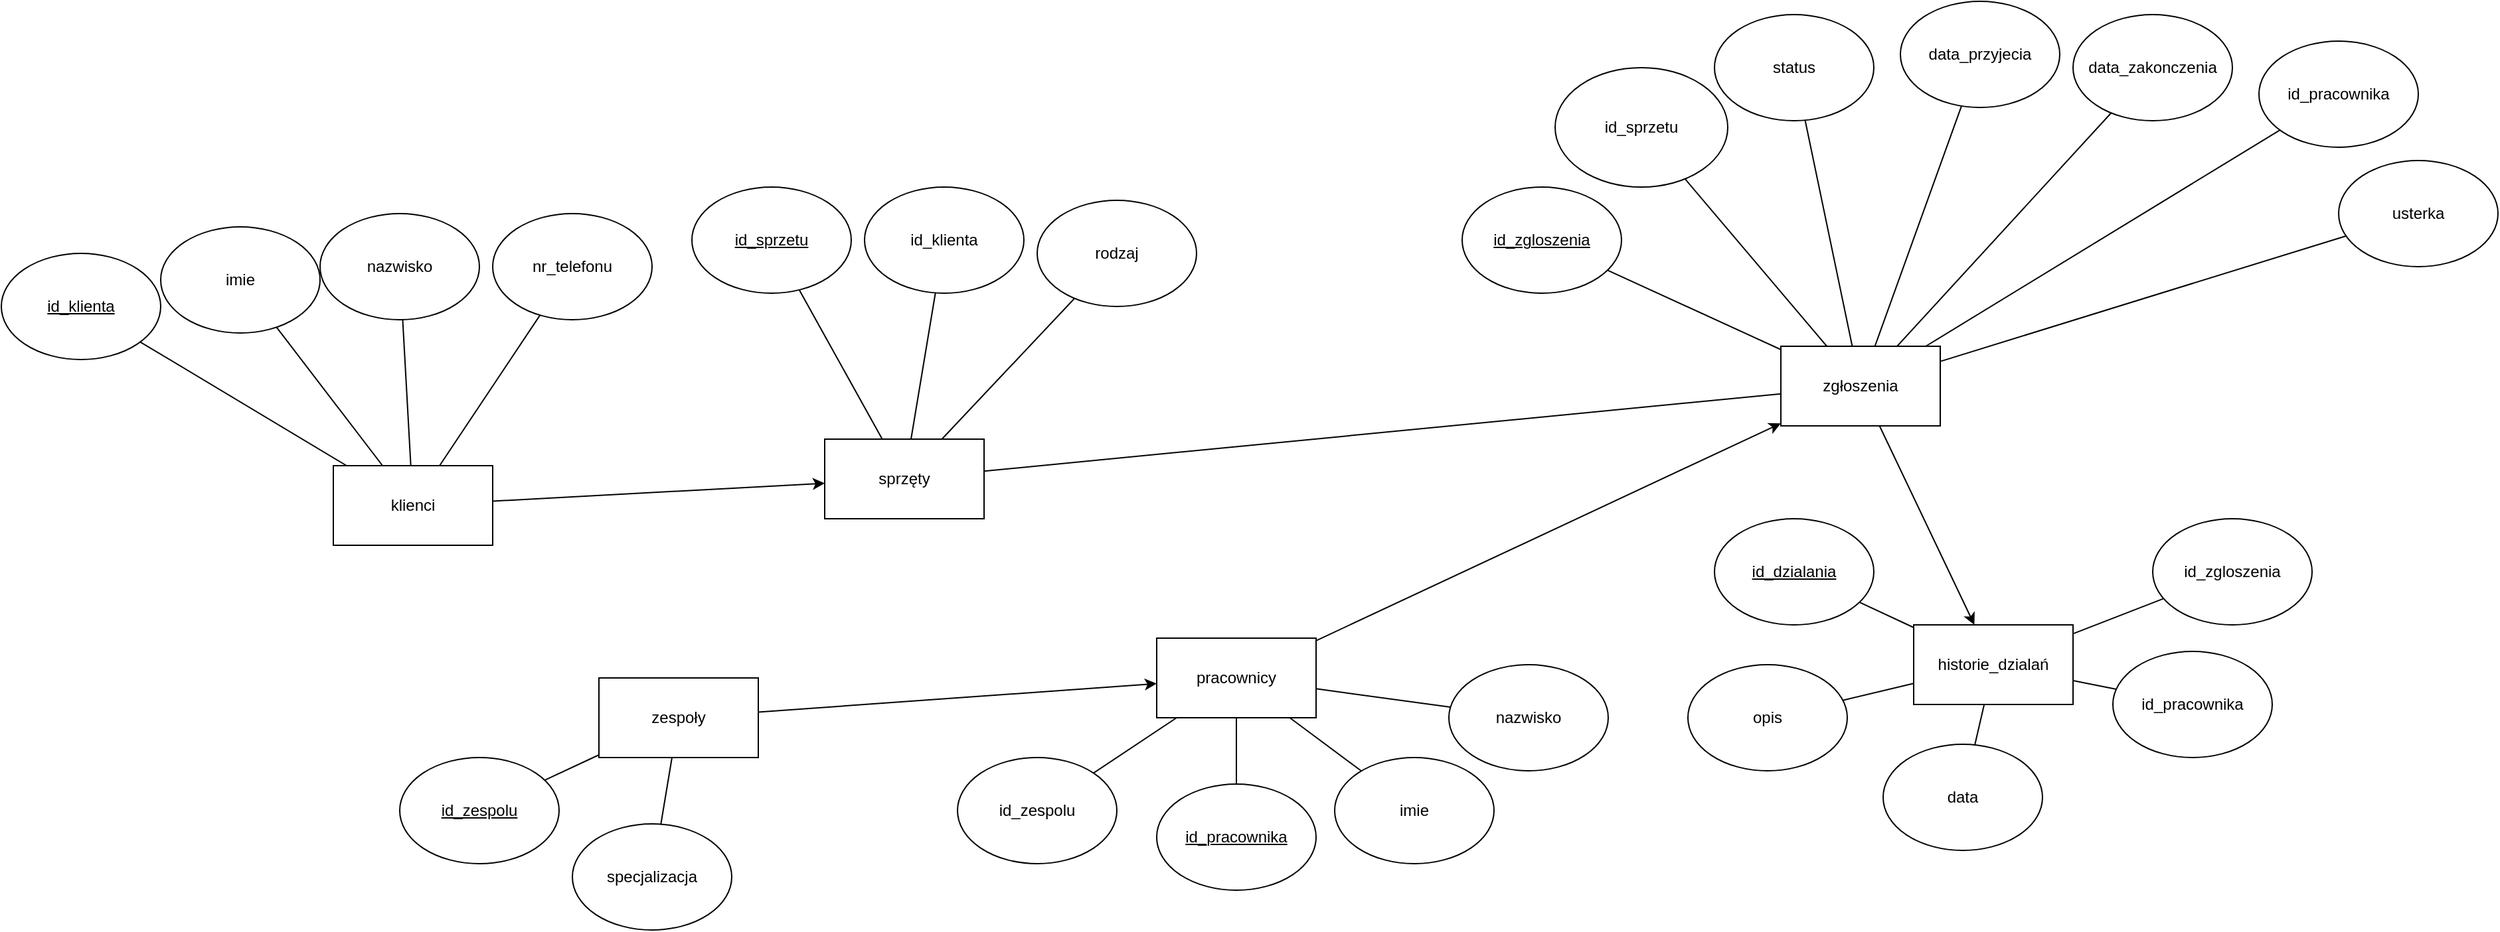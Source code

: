 <mxfile version="26.2.14">
  <diagram name="Strona-1" id="Sh53Vhv4cMuN3P-42DkZ">
    <mxGraphModel dx="2463" dy="2034" grid="1" gridSize="10" guides="1" tooltips="1" connect="1" arrows="1" fold="1" page="1" pageScale="1" pageWidth="827" pageHeight="1169" math="0" shadow="0">
      <root>
        <mxCell id="0" />
        <mxCell id="1" parent="0" />
        <mxCell id="1EY9Eye4unfq5RmKy7Yo-1" value="klienci" style="rounded=0;whiteSpace=wrap;html=1;" vertex="1" parent="1">
          <mxGeometry x="-340" y="10" width="120" height="60" as="geometry" />
        </mxCell>
        <mxCell id="1EY9Eye4unfq5RmKy7Yo-2" value="&lt;u&gt;id_klienta&lt;/u&gt;" style="ellipse;whiteSpace=wrap;html=1;" vertex="1" parent="1">
          <mxGeometry x="-590" y="-150" width="120" height="80" as="geometry" />
        </mxCell>
        <mxCell id="1EY9Eye4unfq5RmKy7Yo-3" value="imie" style="ellipse;whiteSpace=wrap;html=1;" vertex="1" parent="1">
          <mxGeometry x="-470" y="-170" width="120" height="80" as="geometry" />
        </mxCell>
        <mxCell id="1EY9Eye4unfq5RmKy7Yo-4" value="nazwisko" style="ellipse;whiteSpace=wrap;html=1;" vertex="1" parent="1">
          <mxGeometry x="-350" y="-180" width="120" height="80" as="geometry" />
        </mxCell>
        <mxCell id="1EY9Eye4unfq5RmKy7Yo-5" value="nr_telefonu" style="ellipse;whiteSpace=wrap;html=1;" vertex="1" parent="1">
          <mxGeometry x="-220" y="-180" width="120" height="80" as="geometry" />
        </mxCell>
        <mxCell id="1EY9Eye4unfq5RmKy7Yo-6" value="" style="endArrow=none;html=1;rounded=0;" edge="1" parent="1" source="1EY9Eye4unfq5RmKy7Yo-1" target="1EY9Eye4unfq5RmKy7Yo-5">
          <mxGeometry width="50" height="50" relative="1" as="geometry">
            <mxPoint x="390" y="450" as="sourcePoint" />
            <mxPoint x="440" y="400" as="targetPoint" />
          </mxGeometry>
        </mxCell>
        <mxCell id="1EY9Eye4unfq5RmKy7Yo-7" value="" style="endArrow=none;html=1;rounded=0;" edge="1" parent="1" source="1EY9Eye4unfq5RmKy7Yo-2" target="1EY9Eye4unfq5RmKy7Yo-1">
          <mxGeometry width="50" height="50" relative="1" as="geometry">
            <mxPoint x="30" y="170" as="sourcePoint" />
            <mxPoint x="80" y="120" as="targetPoint" />
          </mxGeometry>
        </mxCell>
        <mxCell id="1EY9Eye4unfq5RmKy7Yo-8" value="" style="endArrow=none;html=1;rounded=0;" edge="1" parent="1" source="1EY9Eye4unfq5RmKy7Yo-3" target="1EY9Eye4unfq5RmKy7Yo-1">
          <mxGeometry width="50" height="50" relative="1" as="geometry">
            <mxPoint x="170" y="280" as="sourcePoint" />
            <mxPoint x="220" y="230" as="targetPoint" />
          </mxGeometry>
        </mxCell>
        <mxCell id="1EY9Eye4unfq5RmKy7Yo-9" value="" style="endArrow=none;html=1;rounded=0;" edge="1" parent="1" source="1EY9Eye4unfq5RmKy7Yo-1" target="1EY9Eye4unfq5RmKy7Yo-4">
          <mxGeometry width="50" height="50" relative="1" as="geometry">
            <mxPoint x="270" y="270" as="sourcePoint" />
            <mxPoint x="320" y="220" as="targetPoint" />
          </mxGeometry>
        </mxCell>
        <mxCell id="1EY9Eye4unfq5RmKy7Yo-10" value="zgłoszenia" style="rounded=0;whiteSpace=wrap;html=1;" vertex="1" parent="1">
          <mxGeometry x="750" y="-80" width="120" height="60" as="geometry" />
        </mxCell>
        <mxCell id="1EY9Eye4unfq5RmKy7Yo-11" value="&lt;u&gt;id_zgloszenia&lt;/u&gt;" style="ellipse;whiteSpace=wrap;html=1;" vertex="1" parent="1">
          <mxGeometry x="510" y="-200" width="120" height="80" as="geometry" />
        </mxCell>
        <mxCell id="1EY9Eye4unfq5RmKy7Yo-12" value="id_sprzetu" style="ellipse;whiteSpace=wrap;html=1;" vertex="1" parent="1">
          <mxGeometry x="580" y="-290" width="130" height="90" as="geometry" />
        </mxCell>
        <mxCell id="1EY9Eye4unfq5RmKy7Yo-13" value="" style="endArrow=none;html=1;rounded=0;" edge="1" parent="1" source="1EY9Eye4unfq5RmKy7Yo-10" target="1EY9Eye4unfq5RmKy7Yo-11">
          <mxGeometry width="50" height="50" relative="1" as="geometry">
            <mxPoint x="390" y="450" as="sourcePoint" />
            <mxPoint x="440" y="400" as="targetPoint" />
          </mxGeometry>
        </mxCell>
        <mxCell id="1EY9Eye4unfq5RmKy7Yo-14" value="" style="endArrow=none;html=1;rounded=0;" edge="1" parent="1" source="1EY9Eye4unfq5RmKy7Yo-12" target="1EY9Eye4unfq5RmKy7Yo-10">
          <mxGeometry width="50" height="50" relative="1" as="geometry">
            <mxPoint x="240" y="420" as="sourcePoint" />
            <mxPoint x="290" y="370" as="targetPoint" />
          </mxGeometry>
        </mxCell>
        <mxCell id="1EY9Eye4unfq5RmKy7Yo-18" value="status" style="ellipse;whiteSpace=wrap;html=1;" vertex="1" parent="1">
          <mxGeometry x="700" y="-330" width="120" height="80" as="geometry" />
        </mxCell>
        <mxCell id="1EY9Eye4unfq5RmKy7Yo-19" value="" style="endArrow=none;html=1;rounded=0;" edge="1" parent="1" source="1EY9Eye4unfq5RmKy7Yo-10" target="1EY9Eye4unfq5RmKy7Yo-18">
          <mxGeometry width="50" height="50" relative="1" as="geometry">
            <mxPoint x="610" y="270" as="sourcePoint" />
            <mxPoint x="660" y="220" as="targetPoint" />
          </mxGeometry>
        </mxCell>
        <mxCell id="1EY9Eye4unfq5RmKy7Yo-20" value="pracownicy" style="rounded=0;whiteSpace=wrap;html=1;" vertex="1" parent="1">
          <mxGeometry x="280" y="140" width="120" height="60" as="geometry" />
        </mxCell>
        <mxCell id="1EY9Eye4unfq5RmKy7Yo-21" value="&lt;u&gt;id_pracownika&lt;/u&gt;" style="ellipse;whiteSpace=wrap;html=1;" vertex="1" parent="1">
          <mxGeometry x="280" y="250" width="120" height="80" as="geometry" />
        </mxCell>
        <mxCell id="1EY9Eye4unfq5RmKy7Yo-22" value="imie" style="ellipse;whiteSpace=wrap;html=1;" vertex="1" parent="1">
          <mxGeometry x="414" y="230" width="120" height="80" as="geometry" />
        </mxCell>
        <mxCell id="1EY9Eye4unfq5RmKy7Yo-23" value="nazwisko" style="ellipse;whiteSpace=wrap;html=1;" vertex="1" parent="1">
          <mxGeometry x="500" y="160" width="120" height="80" as="geometry" />
        </mxCell>
        <mxCell id="1EY9Eye4unfq5RmKy7Yo-24" value="" style="endArrow=none;html=1;rounded=0;" edge="1" parent="1" source="1EY9Eye4unfq5RmKy7Yo-21" target="1EY9Eye4unfq5RmKy7Yo-20">
          <mxGeometry width="50" height="50" relative="1" as="geometry">
            <mxPoint x="100" y="460" as="sourcePoint" />
            <mxPoint x="150" y="410" as="targetPoint" />
          </mxGeometry>
        </mxCell>
        <mxCell id="1EY9Eye4unfq5RmKy7Yo-25" value="" style="endArrow=none;html=1;rounded=0;" edge="1" parent="1" source="1EY9Eye4unfq5RmKy7Yo-22" target="1EY9Eye4unfq5RmKy7Yo-20">
          <mxGeometry width="50" height="50" relative="1" as="geometry">
            <mxPoint x="100" y="440" as="sourcePoint" />
            <mxPoint x="150" y="390" as="targetPoint" />
          </mxGeometry>
        </mxCell>
        <mxCell id="1EY9Eye4unfq5RmKy7Yo-26" value="" style="endArrow=none;html=1;rounded=0;" edge="1" parent="1" source="1EY9Eye4unfq5RmKy7Yo-20" target="1EY9Eye4unfq5RmKy7Yo-23">
          <mxGeometry width="50" height="50" relative="1" as="geometry">
            <mxPoint x="410" y="410" as="sourcePoint" />
            <mxPoint x="460" y="360" as="targetPoint" />
          </mxGeometry>
        </mxCell>
        <mxCell id="1EY9Eye4unfq5RmKy7Yo-27" value="data_przyjecia" style="ellipse;whiteSpace=wrap;html=1;" vertex="1" parent="1">
          <mxGeometry x="840" y="-340" width="120" height="80" as="geometry" />
        </mxCell>
        <mxCell id="1EY9Eye4unfq5RmKy7Yo-28" value="data_zakonczenia" style="ellipse;whiteSpace=wrap;html=1;" vertex="1" parent="1">
          <mxGeometry x="970" y="-330" width="120" height="80" as="geometry" />
        </mxCell>
        <mxCell id="1EY9Eye4unfq5RmKy7Yo-29" value="" style="endArrow=none;html=1;rounded=0;" edge="1" parent="1" source="1EY9Eye4unfq5RmKy7Yo-10" target="1EY9Eye4unfq5RmKy7Yo-27">
          <mxGeometry width="50" height="50" relative="1" as="geometry">
            <mxPoint x="630" y="260" as="sourcePoint" />
            <mxPoint x="680" y="210" as="targetPoint" />
          </mxGeometry>
        </mxCell>
        <mxCell id="1EY9Eye4unfq5RmKy7Yo-30" value="" style="endArrow=none;html=1;rounded=0;" edge="1" parent="1" source="1EY9Eye4unfq5RmKy7Yo-28" target="1EY9Eye4unfq5RmKy7Yo-10">
          <mxGeometry width="50" height="50" relative="1" as="geometry">
            <mxPoint x="590" y="270" as="sourcePoint" />
            <mxPoint x="640" y="220" as="targetPoint" />
          </mxGeometry>
        </mxCell>
        <mxCell id="1EY9Eye4unfq5RmKy7Yo-31" value="id_pracownika" style="ellipse;whiteSpace=wrap;html=1;" vertex="1" parent="1">
          <mxGeometry x="1110" y="-310" width="120" height="80" as="geometry" />
        </mxCell>
        <mxCell id="1EY9Eye4unfq5RmKy7Yo-32" value="" style="endArrow=none;html=1;rounded=0;" edge="1" parent="1" source="1EY9Eye4unfq5RmKy7Yo-10" target="1EY9Eye4unfq5RmKy7Yo-31">
          <mxGeometry width="50" height="50" relative="1" as="geometry">
            <mxPoint x="650" y="140.004" as="sourcePoint" />
            <mxPoint x="885.76" y="27.64" as="targetPoint" />
            <Array as="points" />
          </mxGeometry>
        </mxCell>
        <mxCell id="1EY9Eye4unfq5RmKy7Yo-33" value="sprzęty" style="rounded=0;whiteSpace=wrap;html=1;" vertex="1" parent="1">
          <mxGeometry x="30" y="-10" width="120" height="60" as="geometry" />
        </mxCell>
        <mxCell id="1EY9Eye4unfq5RmKy7Yo-34" value="id_klienta" style="ellipse;whiteSpace=wrap;html=1;" vertex="1" parent="1">
          <mxGeometry x="60" y="-200" width="120" height="80" as="geometry" />
        </mxCell>
        <mxCell id="1EY9Eye4unfq5RmKy7Yo-35" value="" style="endArrow=none;html=1;rounded=0;" edge="1" parent="1" source="1EY9Eye4unfq5RmKy7Yo-34" target="1EY9Eye4unfq5RmKy7Yo-33">
          <mxGeometry width="50" height="50" relative="1" as="geometry">
            <mxPoint x="820" y="390" as="sourcePoint" />
            <mxPoint x="870" y="340" as="targetPoint" />
          </mxGeometry>
        </mxCell>
        <mxCell id="1EY9Eye4unfq5RmKy7Yo-36" value="" style="endArrow=none;html=1;rounded=0;" edge="1" parent="1" source="1EY9Eye4unfq5RmKy7Yo-37" target="1EY9Eye4unfq5RmKy7Yo-33">
          <mxGeometry width="50" height="50" relative="1" as="geometry">
            <mxPoint x="670" y="570" as="sourcePoint" />
            <mxPoint x="720" y="520" as="targetPoint" />
          </mxGeometry>
        </mxCell>
        <mxCell id="1EY9Eye4unfq5RmKy7Yo-37" value="rodzaj" style="ellipse;whiteSpace=wrap;html=1;" vertex="1" parent="1">
          <mxGeometry x="190" y="-190" width="120" height="80" as="geometry" />
        </mxCell>
        <mxCell id="1EY9Eye4unfq5RmKy7Yo-40" value="&lt;u&gt;id_sprzetu&lt;/u&gt;" style="ellipse;whiteSpace=wrap;html=1;" vertex="1" parent="1">
          <mxGeometry x="-70" y="-200" width="120" height="80" as="geometry" />
        </mxCell>
        <mxCell id="1EY9Eye4unfq5RmKy7Yo-41" value="" style="endArrow=none;html=1;rounded=0;" edge="1" parent="1" source="1EY9Eye4unfq5RmKy7Yo-33" target="1EY9Eye4unfq5RmKy7Yo-40">
          <mxGeometry width="50" height="50" relative="1" as="geometry">
            <mxPoint x="960" y="440" as="sourcePoint" />
            <mxPoint x="1010" y="390" as="targetPoint" />
          </mxGeometry>
        </mxCell>
        <mxCell id="1EY9Eye4unfq5RmKy7Yo-42" value="" style="endArrow=classic;html=1;rounded=0;" edge="1" parent="1" source="1EY9Eye4unfq5RmKy7Yo-1" target="1EY9Eye4unfq5RmKy7Yo-33">
          <mxGeometry width="50" height="50" relative="1" as="geometry">
            <mxPoint x="320" y="-140" as="sourcePoint" />
            <mxPoint x="370" y="-190" as="targetPoint" />
          </mxGeometry>
        </mxCell>
        <mxCell id="1EY9Eye4unfq5RmKy7Yo-44" value="usterka" style="ellipse;whiteSpace=wrap;html=1;" vertex="1" parent="1">
          <mxGeometry x="1170" y="-220" width="120" height="80" as="geometry" />
        </mxCell>
        <mxCell id="1EY9Eye4unfq5RmKy7Yo-47" value="" style="endArrow=none;html=1;rounded=0;" edge="1" parent="1" source="1EY9Eye4unfq5RmKy7Yo-10" target="1EY9Eye4unfq5RmKy7Yo-44">
          <mxGeometry width="50" height="50" relative="1" as="geometry">
            <mxPoint x="1376.1" y="-70" as="sourcePoint" />
            <mxPoint x="1560" y="-110" as="targetPoint" />
          </mxGeometry>
        </mxCell>
        <mxCell id="1EY9Eye4unfq5RmKy7Yo-48" value="historie_dzialań" style="rounded=0;whiteSpace=wrap;html=1;" vertex="1" parent="1">
          <mxGeometry x="850" y="130" width="120" height="60" as="geometry" />
        </mxCell>
        <mxCell id="1EY9Eye4unfq5RmKy7Yo-49" value="id_zgloszenia" style="ellipse;whiteSpace=wrap;html=1;" vertex="1" parent="1">
          <mxGeometry x="1030" y="50" width="120" height="80" as="geometry" />
        </mxCell>
        <mxCell id="1EY9Eye4unfq5RmKy7Yo-50" value="id_pracownika" style="ellipse;whiteSpace=wrap;html=1;" vertex="1" parent="1">
          <mxGeometry x="1000" y="150" width="120" height="80" as="geometry" />
        </mxCell>
        <mxCell id="1EY9Eye4unfq5RmKy7Yo-51" value="data" style="ellipse;whiteSpace=wrap;html=1;" vertex="1" parent="1">
          <mxGeometry x="827" y="220" width="120" height="80" as="geometry" />
        </mxCell>
        <mxCell id="1EY9Eye4unfq5RmKy7Yo-52" value="opis" style="ellipse;whiteSpace=wrap;html=1;" vertex="1" parent="1">
          <mxGeometry x="680" y="160" width="120" height="80" as="geometry" />
        </mxCell>
        <mxCell id="1EY9Eye4unfq5RmKy7Yo-53" value="" style="endArrow=none;html=1;rounded=0;" edge="1" parent="1" source="1EY9Eye4unfq5RmKy7Yo-52" target="1EY9Eye4unfq5RmKy7Yo-48">
          <mxGeometry width="50" height="50" relative="1" as="geometry">
            <mxPoint x="690" y="160" as="sourcePoint" />
            <mxPoint x="740" y="110" as="targetPoint" />
          </mxGeometry>
        </mxCell>
        <mxCell id="1EY9Eye4unfq5RmKy7Yo-54" value="" style="endArrow=none;html=1;rounded=0;" edge="1" parent="1" source="1EY9Eye4unfq5RmKy7Yo-51" target="1EY9Eye4unfq5RmKy7Yo-48">
          <mxGeometry width="50" height="50" relative="1" as="geometry">
            <mxPoint x="770" y="310" as="sourcePoint" />
            <mxPoint x="820" y="260" as="targetPoint" />
          </mxGeometry>
        </mxCell>
        <mxCell id="1EY9Eye4unfq5RmKy7Yo-55" value="" style="endArrow=none;html=1;rounded=0;" edge="1" parent="1" source="1EY9Eye4unfq5RmKy7Yo-48" target="1EY9Eye4unfq5RmKy7Yo-49">
          <mxGeometry width="50" height="50" relative="1" as="geometry">
            <mxPoint x="830" y="60" as="sourcePoint" />
            <mxPoint x="880" y="10" as="targetPoint" />
          </mxGeometry>
        </mxCell>
        <mxCell id="1EY9Eye4unfq5RmKy7Yo-56" value="" style="endArrow=none;html=1;rounded=0;" edge="1" parent="1" source="1EY9Eye4unfq5RmKy7Yo-48" target="1EY9Eye4unfq5RmKy7Yo-50">
          <mxGeometry width="50" height="50" relative="1" as="geometry">
            <mxPoint x="1080" y="290" as="sourcePoint" />
            <mxPoint x="1130" y="240" as="targetPoint" />
          </mxGeometry>
        </mxCell>
        <mxCell id="1EY9Eye4unfq5RmKy7Yo-57" value="" style="endArrow=classic;html=1;rounded=0;" edge="1" parent="1" source="1EY9Eye4unfq5RmKy7Yo-10" target="1EY9Eye4unfq5RmKy7Yo-48">
          <mxGeometry width="50" height="50" relative="1" as="geometry">
            <mxPoint x="800" y="80" as="sourcePoint" />
            <mxPoint x="850" y="30" as="targetPoint" />
          </mxGeometry>
        </mxCell>
        <mxCell id="1EY9Eye4unfq5RmKy7Yo-58" value="&lt;u&gt;id_dzialania&lt;/u&gt;" style="ellipse;whiteSpace=wrap;html=1;" vertex="1" parent="1">
          <mxGeometry x="700" y="50" width="120" height="80" as="geometry" />
        </mxCell>
        <mxCell id="1EY9Eye4unfq5RmKy7Yo-59" value="" style="endArrow=none;html=1;rounded=0;" edge="1" parent="1" source="1EY9Eye4unfq5RmKy7Yo-58" target="1EY9Eye4unfq5RmKy7Yo-48">
          <mxGeometry width="50" height="50" relative="1" as="geometry">
            <mxPoint x="810" y="400" as="sourcePoint" />
            <mxPoint x="860" y="350" as="targetPoint" />
          </mxGeometry>
        </mxCell>
        <mxCell id="1EY9Eye4unfq5RmKy7Yo-61" value="" style="endArrow=none;html=1;rounded=0;" edge="1" parent="1" source="1EY9Eye4unfq5RmKy7Yo-33" target="1EY9Eye4unfq5RmKy7Yo-10">
          <mxGeometry width="50" height="50" relative="1" as="geometry">
            <mxPoint x="360" y="-10" as="sourcePoint" />
            <mxPoint x="410" y="-60" as="targetPoint" />
          </mxGeometry>
        </mxCell>
        <mxCell id="1EY9Eye4unfq5RmKy7Yo-62" value="" style="endArrow=classic;html=1;rounded=0;" edge="1" parent="1" source="1EY9Eye4unfq5RmKy7Yo-20" target="1EY9Eye4unfq5RmKy7Yo-10">
          <mxGeometry width="50" height="50" relative="1" as="geometry">
            <mxPoint x="350" y="210" as="sourcePoint" />
            <mxPoint x="400" y="160" as="targetPoint" />
          </mxGeometry>
        </mxCell>
        <mxCell id="1EY9Eye4unfq5RmKy7Yo-63" value="zespoły" style="rounded=0;whiteSpace=wrap;html=1;" vertex="1" parent="1">
          <mxGeometry x="-140" y="170" width="120" height="60" as="geometry" />
        </mxCell>
        <mxCell id="1EY9Eye4unfq5RmKy7Yo-64" value="&lt;u&gt;id_zespolu&lt;/u&gt;" style="ellipse;whiteSpace=wrap;html=1;" vertex="1" parent="1">
          <mxGeometry x="-290" y="230" width="120" height="80" as="geometry" />
        </mxCell>
        <mxCell id="1EY9Eye4unfq5RmKy7Yo-65" value="" style="endArrow=none;html=1;rounded=0;" edge="1" parent="1" source="1EY9Eye4unfq5RmKy7Yo-64" target="1EY9Eye4unfq5RmKy7Yo-63">
          <mxGeometry width="50" height="50" relative="1" as="geometry">
            <mxPoint x="-260" y="270" as="sourcePoint" />
            <mxPoint x="-210" y="220" as="targetPoint" />
          </mxGeometry>
        </mxCell>
        <mxCell id="1EY9Eye4unfq5RmKy7Yo-66" value="specjalizacja" style="ellipse;whiteSpace=wrap;html=1;" vertex="1" parent="1">
          <mxGeometry x="-160" y="280" width="120" height="80" as="geometry" />
        </mxCell>
        <mxCell id="1EY9Eye4unfq5RmKy7Yo-67" value="" style="endArrow=none;html=1;rounded=0;" edge="1" parent="1" source="1EY9Eye4unfq5RmKy7Yo-66" target="1EY9Eye4unfq5RmKy7Yo-63">
          <mxGeometry width="50" height="50" relative="1" as="geometry">
            <mxPoint x="50" y="200" as="sourcePoint" />
            <mxPoint x="100" y="150" as="targetPoint" />
          </mxGeometry>
        </mxCell>
        <mxCell id="1EY9Eye4unfq5RmKy7Yo-68" value="" style="endArrow=classic;html=1;rounded=0;" edge="1" parent="1" source="1EY9Eye4unfq5RmKy7Yo-63" target="1EY9Eye4unfq5RmKy7Yo-20">
          <mxGeometry width="50" height="50" relative="1" as="geometry">
            <mxPoint x="60" y="210" as="sourcePoint" />
            <mxPoint x="110" y="160" as="targetPoint" />
          </mxGeometry>
        </mxCell>
        <mxCell id="1EY9Eye4unfq5RmKy7Yo-69" value="id_zespolu" style="ellipse;whiteSpace=wrap;html=1;" vertex="1" parent="1">
          <mxGeometry x="130" y="230" width="120" height="80" as="geometry" />
        </mxCell>
        <mxCell id="1EY9Eye4unfq5RmKy7Yo-70" value="" style="endArrow=none;html=1;rounded=0;" edge="1" parent="1" source="1EY9Eye4unfq5RmKy7Yo-69" target="1EY9Eye4unfq5RmKy7Yo-20">
          <mxGeometry width="50" height="50" relative="1" as="geometry">
            <mxPoint x="200" y="240" as="sourcePoint" />
            <mxPoint x="250" y="190" as="targetPoint" />
          </mxGeometry>
        </mxCell>
      </root>
    </mxGraphModel>
  </diagram>
</mxfile>
